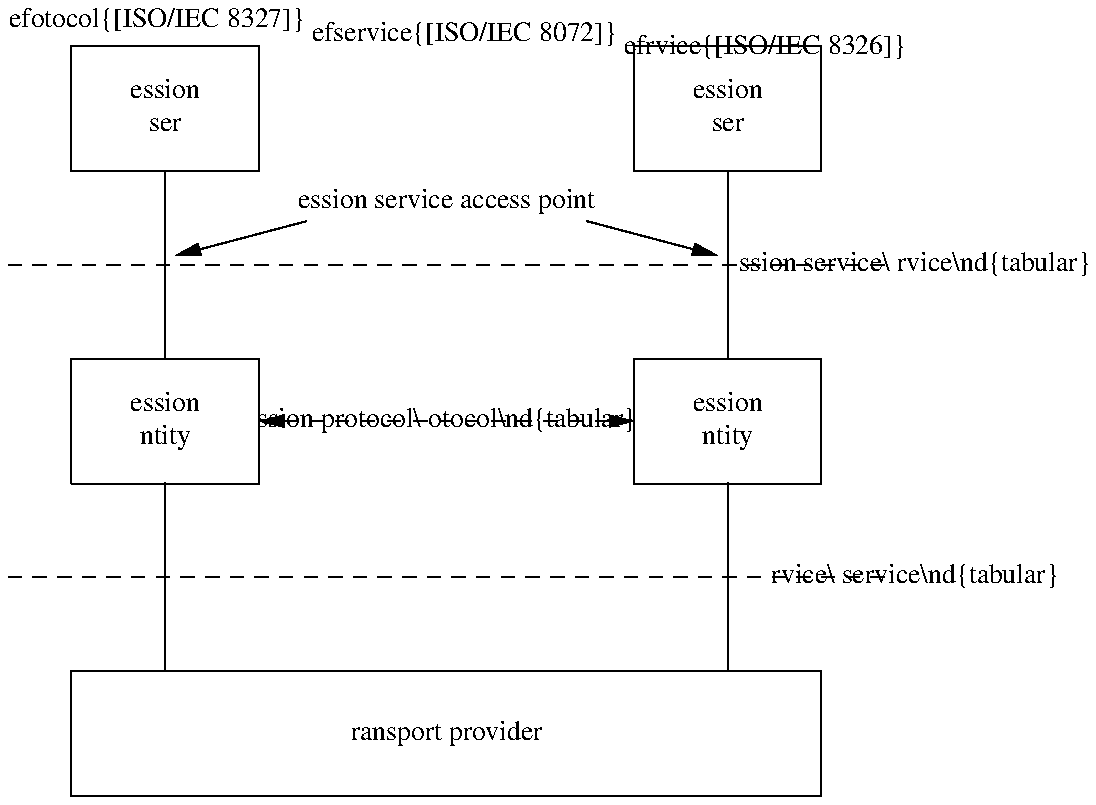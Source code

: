 \def\sprotocol{[ISO/IEC 8327]}
\def\tservice{[ISO/IEC 8072]}
\def\sservice{[ISO/IEC 8326]}
.PS 5.0i
lineht  =       3*lineht/2
## figure APS-1
B1:     box "\sf session" "\sf user"
        line down from B1.s
B3:     box "\sf session" "\sf entity"
        line down from B3.s
B5:     box invis
##
B2:     box "\sf session" "\sf user" with .w at (B1.e.x+3*linewid, B1.e.y)
        line down from B2.s
B4:     box "\sf session" "\sf entity"
        line down from B4.s
B6:     box invis
##
        line dashed from (B1.w.x-linewid/2, (B1.s.y+B3.n.y)/2) \
                    to   (B2.e.x+linewid/2, (B2.s.y+B4.n.y)/2)
        box invis with .w at (B2.e.x, (B2.s.y+B4.n.y)/2) \
            "\sf \begin{tabular}{r}session service\\ \sservice\end{tabular}"
##
        line dashed from (B3.w.x-linewid/2, (B3.s.y+B5.n.y)/2) \
                    to   (B4.e.x+linewid/2, (B4.s.y+B6.n.y)/2)
        box invis with .w at (B4.e.x, (B4.s.y+B6.n.y)/2) \
            "\sf \begin{tabular}{r}transport service\\ \tservice\end{tabular}"
##
        line <-> from B3.e to B4.w dashed
        move to ((B3.e.x+B4.w.x)/2, B3.e.y) \
            "\sf \begin{tabular}{c} session protocol\\ \sprotocol\end{tabular}"
##
B7:     box "\sf transport provider" with .nw at B5.nw width (B6.ne.x-B5.nw.x)
##
B8:     box invis "\sf session service access point" \
                with .n at ((B1.c.x+B2.c.x)/2, B1.s.y) \
                height boxht/2 width 3*boxwid/2
        arrow from (B8.sw.x, B8.sw.y+boxht/10) \
                to (B3.n.x+linewid/12, (B1.s.y+B3.n.y)/2+lineht/20)
        arrow from (B8.se.x, B8.se.y+boxht/10) \
                to (B4.n.x-linewid/12, (B2.s.y+B4.n.y)/2+lineht/20)
##
.PE
